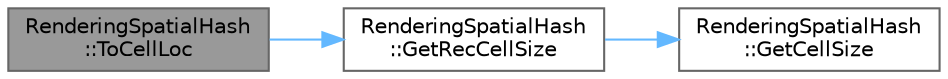 digraph "RenderingSpatialHash::ToCellLoc"
{
 // INTERACTIVE_SVG=YES
 // LATEX_PDF_SIZE
  bgcolor="transparent";
  edge [fontname=Helvetica,fontsize=10,labelfontname=Helvetica,labelfontsize=10];
  node [fontname=Helvetica,fontsize=10,shape=box,height=0.2,width=0.4];
  rankdir="LR";
  Node1 [id="Node000001",label="RenderingSpatialHash\l::ToCellLoc",height=0.2,width=0.4,color="gray40", fillcolor="grey60", style="filled", fontcolor="black",tooltip=" "];
  Node1 -> Node2 [id="edge1_Node000001_Node000002",color="steelblue1",style="solid",tooltip=" "];
  Node2 [id="Node000002",label="RenderingSpatialHash\l::GetRecCellSize",height=0.2,width=0.4,color="grey40", fillcolor="white", style="filled",URL="$dd/df6/namespaceRenderingSpatialHash.html#abb69bde79afb41729eb8a6dc6086bdc2",tooltip=" "];
  Node2 -> Node3 [id="edge2_Node000002_Node000003",color="steelblue1",style="solid",tooltip=" "];
  Node3 [id="Node000003",label="RenderingSpatialHash\l::GetCellSize",height=0.2,width=0.4,color="grey40", fillcolor="white", style="filled",URL="$dd/df6/namespaceRenderingSpatialHash.html#acec085ec79d99ae78af426a7a392e798",tooltip=" "];
}
